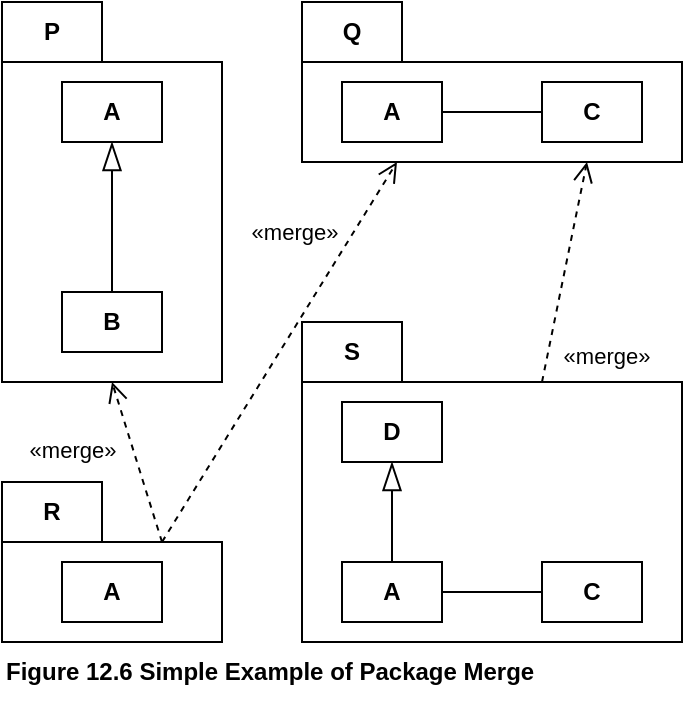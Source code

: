 <mxfile version="21.6.5" type="device">
  <diagram name="Page-1" id="MOm2UJmf7Yo5qnORTjW0">
    <mxGraphModel dx="864" dy="495" grid="1" gridSize="10" guides="1" tooltips="1" connect="1" arrows="1" fold="1" page="1" pageScale="1" pageWidth="1169" pageHeight="827" math="0" shadow="0">
      <root>
        <mxCell id="0" />
        <mxCell id="1" parent="0" />
        <mxCell id="Fe_OLmjmxG37mQIJ0LLo-36" style="rounded=0;orthogonalLoop=1;jettySize=auto;html=1;exitX=0;exitY=0;exitDx=120;exitDy=30;exitPerimeter=0;entryX=0.75;entryY=1;entryDx=0;entryDy=0;entryPerimeter=0;labelBackgroundColor=none;endArrow=open;verticalAlign=bottom;startArrow=none;endFill=0;startFill=0;endSize=8;dashed=1;" edge="1" parent="1" source="Fe_OLmjmxG37mQIJ0LLo-14" target="Fe_OLmjmxG37mQIJ0LLo-5">
          <mxGeometry relative="1" as="geometry" />
        </mxCell>
        <mxCell id="Fe_OLmjmxG37mQIJ0LLo-39" value="«merge»" style="edgeLabel;html=1;align=center;verticalAlign=middle;resizable=0;points=[];" vertex="1" connectable="0" parent="Fe_OLmjmxG37mQIJ0LLo-36">
          <mxGeometry x="-0.56" y="-1" relative="1" as="geometry">
            <mxPoint x="26" y="11" as="offset" />
          </mxGeometry>
        </mxCell>
        <mxCell id="Fe_OLmjmxG37mQIJ0LLo-14" value="S" style="shape=folder;fontStyle=1;tabWidth=50;tabHeight=30;tabPosition=left;html=1;boundedLbl=1;labelInHeader=1;container=1;collapsible=0;recursiveResize=0;whiteSpace=wrap;" vertex="1" parent="1">
          <mxGeometry x="150" y="160" width="190" height="160" as="geometry" />
        </mxCell>
        <mxCell id="Fe_OLmjmxG37mQIJ0LLo-15" value="&lt;b&gt;D&lt;/b&gt;" style="html=1;whiteSpace=wrap;" vertex="1" parent="Fe_OLmjmxG37mQIJ0LLo-14">
          <mxGeometry width="50" height="30" relative="1" as="geometry">
            <mxPoint x="20" y="40" as="offset" />
          </mxGeometry>
        </mxCell>
        <mxCell id="Fe_OLmjmxG37mQIJ0LLo-1" value="P" style="shape=folder;fontStyle=1;tabWidth=50;tabHeight=30;tabPosition=left;html=1;boundedLbl=1;labelInHeader=1;container=1;collapsible=0;recursiveResize=0;whiteSpace=wrap;" vertex="1" parent="1">
          <mxGeometry width="110" height="190" as="geometry" />
        </mxCell>
        <mxCell id="Fe_OLmjmxG37mQIJ0LLo-2" value="&lt;b&gt;A&lt;/b&gt;" style="html=1;whiteSpace=wrap;" vertex="1" parent="Fe_OLmjmxG37mQIJ0LLo-1">
          <mxGeometry width="50" height="30" relative="1" as="geometry">
            <mxPoint x="30" y="40" as="offset" />
          </mxGeometry>
        </mxCell>
        <mxCell id="Fe_OLmjmxG37mQIJ0LLo-3" value="&lt;b&gt;B&lt;/b&gt;" style="html=1;whiteSpace=wrap;" vertex="1" parent="Fe_OLmjmxG37mQIJ0LLo-1">
          <mxGeometry width="50" height="30" relative="1" as="geometry">
            <mxPoint x="30" y="145" as="offset" />
          </mxGeometry>
        </mxCell>
        <mxCell id="Fe_OLmjmxG37mQIJ0LLo-34" style="edgeStyle=orthogonalEdgeStyle;rounded=0;orthogonalLoop=1;jettySize=auto;html=1;exitX=1;exitY=0.5;exitDx=0;exitDy=0;entryX=0;entryY=0.5;entryDx=0;entryDy=0;endArrow=none;endFill=0;" edge="1" parent="1" source="Fe_OLmjmxG37mQIJ0LLo-32" target="Fe_OLmjmxG37mQIJ0LLo-33">
          <mxGeometry relative="1" as="geometry" />
        </mxCell>
        <mxCell id="Fe_OLmjmxG37mQIJ0LLo-4" style="edgeStyle=orthogonalEdgeStyle;rounded=0;orthogonalLoop=1;jettySize=auto;html=1;entryX=0.5;entryY=1;entryDx=0;entryDy=0;endArrow=blockThin;endFill=0;endSize=12;" edge="1" parent="1" source="Fe_OLmjmxG37mQIJ0LLo-3" target="Fe_OLmjmxG37mQIJ0LLo-2">
          <mxGeometry relative="1" as="geometry" />
        </mxCell>
        <mxCell id="Fe_OLmjmxG37mQIJ0LLo-5" value="Q" style="shape=folder;fontStyle=1;tabWidth=50;tabHeight=30;tabPosition=left;html=1;boundedLbl=1;labelInHeader=1;container=1;collapsible=0;recursiveResize=0;whiteSpace=wrap;" vertex="1" parent="1">
          <mxGeometry x="150" width="190" height="80" as="geometry" />
        </mxCell>
        <mxCell id="Fe_OLmjmxG37mQIJ0LLo-6" value="&lt;b&gt;A&lt;/b&gt;" style="html=1;whiteSpace=wrap;" vertex="1" parent="Fe_OLmjmxG37mQIJ0LLo-5">
          <mxGeometry width="50" height="30" relative="1" as="geometry">
            <mxPoint x="20" y="40" as="offset" />
          </mxGeometry>
        </mxCell>
        <mxCell id="Fe_OLmjmxG37mQIJ0LLo-7" value="&lt;b&gt;C&lt;/b&gt;" style="html=1;whiteSpace=wrap;" vertex="1" parent="Fe_OLmjmxG37mQIJ0LLo-5">
          <mxGeometry width="50" height="30" relative="1" as="geometry">
            <mxPoint x="120" y="40" as="offset" />
          </mxGeometry>
        </mxCell>
        <mxCell id="Fe_OLmjmxG37mQIJ0LLo-32" value="&lt;b&gt;A&lt;/b&gt;" style="html=1;whiteSpace=wrap;" vertex="1" parent="Fe_OLmjmxG37mQIJ0LLo-5">
          <mxGeometry width="50" height="30" relative="1" as="geometry">
            <mxPoint x="20" y="280" as="offset" />
          </mxGeometry>
        </mxCell>
        <mxCell id="Fe_OLmjmxG37mQIJ0LLo-33" value="&lt;b&gt;C&lt;/b&gt;" style="html=1;whiteSpace=wrap;" vertex="1" parent="Fe_OLmjmxG37mQIJ0LLo-5">
          <mxGeometry width="50" height="30" relative="1" as="geometry">
            <mxPoint x="120" y="280" as="offset" />
          </mxGeometry>
        </mxCell>
        <mxCell id="Fe_OLmjmxG37mQIJ0LLo-8" style="edgeStyle=orthogonalEdgeStyle;rounded=0;orthogonalLoop=1;jettySize=auto;html=1;exitX=1;exitY=0.5;exitDx=0;exitDy=0;entryX=0;entryY=0.5;entryDx=0;entryDy=0;endArrow=none;endFill=0;" edge="1" parent="1" source="Fe_OLmjmxG37mQIJ0LLo-6" target="Fe_OLmjmxG37mQIJ0LLo-7">
          <mxGeometry relative="1" as="geometry" />
        </mxCell>
        <mxCell id="Fe_OLmjmxG37mQIJ0LLo-12" style="rounded=0;orthogonalLoop=1;jettySize=auto;html=1;exitX=0;exitY=0;exitDx=80;exitDy=30;exitPerimeter=0;entryX=0.5;entryY=1;entryDx=0;entryDy=0;entryPerimeter=0;endArrow=open;startArrow=none;endFill=0;startFill=0;endSize=8;verticalAlign=bottom;dashed=1;labelBackgroundColor=none;" edge="1" parent="1" source="Fe_OLmjmxG37mQIJ0LLo-9" target="Fe_OLmjmxG37mQIJ0LLo-1">
          <mxGeometry relative="1" as="geometry" />
        </mxCell>
        <mxCell id="Fe_OLmjmxG37mQIJ0LLo-13" value="«merge»" style="edgeLabel;html=1;align=center;verticalAlign=middle;resizable=0;points=[];" vertex="1" connectable="0" parent="Fe_OLmjmxG37mQIJ0LLo-12">
          <mxGeometry x="0.154" y="1" relative="1" as="geometry">
            <mxPoint x="-30" as="offset" />
          </mxGeometry>
        </mxCell>
        <mxCell id="Fe_OLmjmxG37mQIJ0LLo-37" style="rounded=0;orthogonalLoop=1;jettySize=auto;html=1;exitX=0;exitY=0;exitDx=80;exitDy=30;exitPerimeter=0;entryX=0.25;entryY=1;entryDx=0;entryDy=0;entryPerimeter=0;labelBackgroundColor=none;endArrow=open;verticalAlign=bottom;startArrow=none;endFill=0;startFill=0;endSize=8;dashed=1;" edge="1" parent="1" source="Fe_OLmjmxG37mQIJ0LLo-9" target="Fe_OLmjmxG37mQIJ0LLo-5">
          <mxGeometry relative="1" as="geometry" />
        </mxCell>
        <mxCell id="Fe_OLmjmxG37mQIJ0LLo-38" value="«merge»" style="edgeLabel;html=1;align=center;verticalAlign=middle;resizable=0;points=[];" vertex="1" connectable="0" parent="Fe_OLmjmxG37mQIJ0LLo-37">
          <mxGeometry x="0.632" relative="1" as="geometry">
            <mxPoint x="-30" as="offset" />
          </mxGeometry>
        </mxCell>
        <mxCell id="Fe_OLmjmxG37mQIJ0LLo-9" value="R" style="shape=folder;fontStyle=1;tabWidth=50;tabHeight=30;tabPosition=left;html=1;boundedLbl=1;labelInHeader=1;container=1;collapsible=0;recursiveResize=0;whiteSpace=wrap;" vertex="1" parent="1">
          <mxGeometry y="240" width="110" height="80" as="geometry" />
        </mxCell>
        <mxCell id="Fe_OLmjmxG37mQIJ0LLo-10" value="&lt;b&gt;A&lt;/b&gt;" style="html=1;whiteSpace=wrap;" vertex="1" parent="Fe_OLmjmxG37mQIJ0LLo-9">
          <mxGeometry width="50" height="30" relative="1" as="geometry">
            <mxPoint x="30" y="40" as="offset" />
          </mxGeometry>
        </mxCell>
        <mxCell id="Fe_OLmjmxG37mQIJ0LLo-35" style="edgeStyle=orthogonalEdgeStyle;rounded=0;orthogonalLoop=1;jettySize=auto;html=1;exitX=0.5;exitY=0;exitDx=0;exitDy=0;entryX=0.5;entryY=1;entryDx=0;entryDy=0;endArrow=blockThin;endFill=0;endSize=12;" edge="1" parent="1" source="Fe_OLmjmxG37mQIJ0LLo-32" target="Fe_OLmjmxG37mQIJ0LLo-15">
          <mxGeometry relative="1" as="geometry" />
        </mxCell>
        <mxCell id="Fe_OLmjmxG37mQIJ0LLo-40" value="&lt;b&gt;Figure 12.6 Simple Example of Package Merge&lt;/b&gt;" style="text;html=1;align=left;verticalAlign=middle;resizable=0;points=[];autosize=1;strokeColor=none;fillColor=none;" vertex="1" parent="1">
          <mxGeometry y="320" width="290" height="30" as="geometry" />
        </mxCell>
      </root>
    </mxGraphModel>
  </diagram>
</mxfile>
